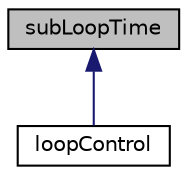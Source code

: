 digraph "subLoopTime"
{
  bgcolor="transparent";
  edge [fontname="Helvetica",fontsize="10",labelfontname="Helvetica",labelfontsize="10"];
  node [fontname="Helvetica",fontsize="10",shape=record];
  Node1 [label="subLoopTime",height=0.2,width=0.4,color="black", fillcolor="grey75", style="filled" fontcolor="black"];
  Node1 -> Node2 [dir="back",color="midnightblue",fontsize="10",style="solid",fontname="Helvetica"];
  Node2 [label="loopControl",height=0.2,width=0.4,color="black",URL="$classFoam_1_1loopControl.html",tooltip="A class for managing arbitrary loops with the ability to invoke function object execution. "];
}
